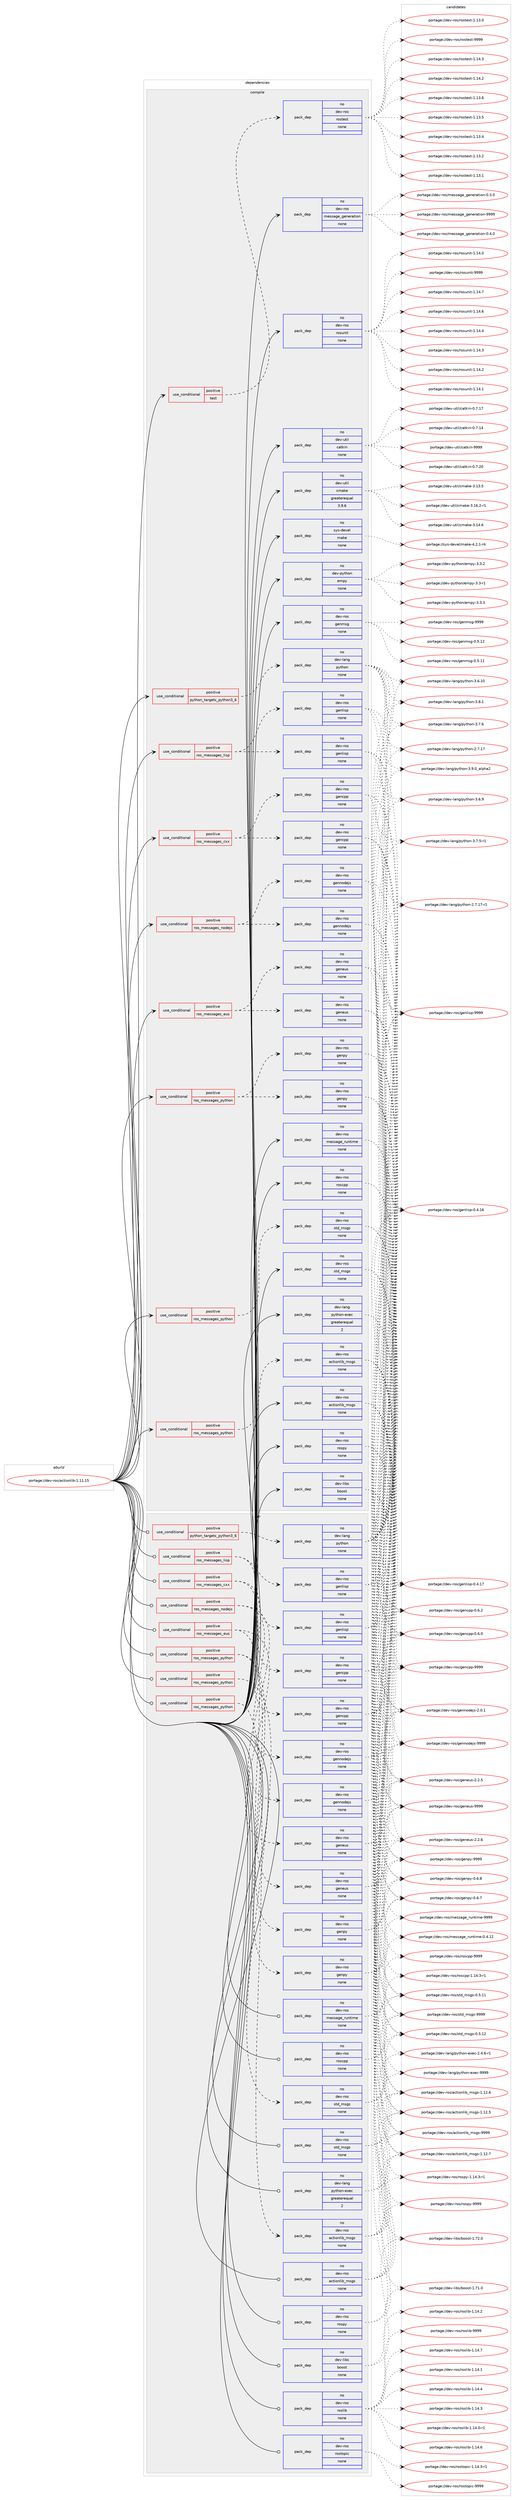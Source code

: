 digraph prolog {

# *************
# Graph options
# *************

newrank=true;
concentrate=true;
compound=true;
graph [rankdir=LR,fontname=Helvetica,fontsize=10,ranksep=1.5];#, ranksep=2.5, nodesep=0.2];
edge  [arrowhead=vee];
node  [fontname=Helvetica,fontsize=10];

# **********
# The ebuild
# **********

subgraph cluster_leftcol {
color=gray;
label=<<i>ebuild</i>>;
id [label="portage://dev-ros/actionlib-1.11.15", color=red, width=4, href="../dev-ros/actionlib-1.11.15.svg"];
}

# ****************
# The dependencies
# ****************

subgraph cluster_midcol {
color=gray;
label=<<i>dependencies</i>>;
subgraph cluster_compile {
fillcolor="#eeeeee";
style=filled;
label=<<i>compile</i>>;
subgraph cond102023 {
dependency411741 [label=<<TABLE BORDER="0" CELLBORDER="1" CELLSPACING="0" CELLPADDING="4"><TR><TD ROWSPAN="3" CELLPADDING="10">use_conditional</TD></TR><TR><TD>positive</TD></TR><TR><TD>python_targets_python3_6</TD></TR></TABLE>>, shape=none, color=red];
subgraph pack304843 {
dependency411742 [label=<<TABLE BORDER="0" CELLBORDER="1" CELLSPACING="0" CELLPADDING="4" WIDTH="220"><TR><TD ROWSPAN="6" CELLPADDING="30">pack_dep</TD></TR><TR><TD WIDTH="110">no</TD></TR><TR><TD>dev-lang</TD></TR><TR><TD>python</TD></TR><TR><TD>none</TD></TR><TR><TD></TD></TR></TABLE>>, shape=none, color=blue];
}
dependency411741:e -> dependency411742:w [weight=20,style="dashed",arrowhead="vee"];
}
id:e -> dependency411741:w [weight=20,style="solid",arrowhead="vee"];
subgraph cond102024 {
dependency411743 [label=<<TABLE BORDER="0" CELLBORDER="1" CELLSPACING="0" CELLPADDING="4"><TR><TD ROWSPAN="3" CELLPADDING="10">use_conditional</TD></TR><TR><TD>positive</TD></TR><TR><TD>ros_messages_cxx</TD></TR></TABLE>>, shape=none, color=red];
subgraph pack304844 {
dependency411744 [label=<<TABLE BORDER="0" CELLBORDER="1" CELLSPACING="0" CELLPADDING="4" WIDTH="220"><TR><TD ROWSPAN="6" CELLPADDING="30">pack_dep</TD></TR><TR><TD WIDTH="110">no</TD></TR><TR><TD>dev-ros</TD></TR><TR><TD>gencpp</TD></TR><TR><TD>none</TD></TR><TR><TD></TD></TR></TABLE>>, shape=none, color=blue];
}
dependency411743:e -> dependency411744:w [weight=20,style="dashed",arrowhead="vee"];
subgraph pack304845 {
dependency411745 [label=<<TABLE BORDER="0" CELLBORDER="1" CELLSPACING="0" CELLPADDING="4" WIDTH="220"><TR><TD ROWSPAN="6" CELLPADDING="30">pack_dep</TD></TR><TR><TD WIDTH="110">no</TD></TR><TR><TD>dev-ros</TD></TR><TR><TD>gencpp</TD></TR><TR><TD>none</TD></TR><TR><TD></TD></TR></TABLE>>, shape=none, color=blue];
}
dependency411743:e -> dependency411745:w [weight=20,style="dashed",arrowhead="vee"];
}
id:e -> dependency411743:w [weight=20,style="solid",arrowhead="vee"];
subgraph cond102025 {
dependency411746 [label=<<TABLE BORDER="0" CELLBORDER="1" CELLSPACING="0" CELLPADDING="4"><TR><TD ROWSPAN="3" CELLPADDING="10">use_conditional</TD></TR><TR><TD>positive</TD></TR><TR><TD>ros_messages_eus</TD></TR></TABLE>>, shape=none, color=red];
subgraph pack304846 {
dependency411747 [label=<<TABLE BORDER="0" CELLBORDER="1" CELLSPACING="0" CELLPADDING="4" WIDTH="220"><TR><TD ROWSPAN="6" CELLPADDING="30">pack_dep</TD></TR><TR><TD WIDTH="110">no</TD></TR><TR><TD>dev-ros</TD></TR><TR><TD>geneus</TD></TR><TR><TD>none</TD></TR><TR><TD></TD></TR></TABLE>>, shape=none, color=blue];
}
dependency411746:e -> dependency411747:w [weight=20,style="dashed",arrowhead="vee"];
subgraph pack304847 {
dependency411748 [label=<<TABLE BORDER="0" CELLBORDER="1" CELLSPACING="0" CELLPADDING="4" WIDTH="220"><TR><TD ROWSPAN="6" CELLPADDING="30">pack_dep</TD></TR><TR><TD WIDTH="110">no</TD></TR><TR><TD>dev-ros</TD></TR><TR><TD>geneus</TD></TR><TR><TD>none</TD></TR><TR><TD></TD></TR></TABLE>>, shape=none, color=blue];
}
dependency411746:e -> dependency411748:w [weight=20,style="dashed",arrowhead="vee"];
}
id:e -> dependency411746:w [weight=20,style="solid",arrowhead="vee"];
subgraph cond102026 {
dependency411749 [label=<<TABLE BORDER="0" CELLBORDER="1" CELLSPACING="0" CELLPADDING="4"><TR><TD ROWSPAN="3" CELLPADDING="10">use_conditional</TD></TR><TR><TD>positive</TD></TR><TR><TD>ros_messages_lisp</TD></TR></TABLE>>, shape=none, color=red];
subgraph pack304848 {
dependency411750 [label=<<TABLE BORDER="0" CELLBORDER="1" CELLSPACING="0" CELLPADDING="4" WIDTH="220"><TR><TD ROWSPAN="6" CELLPADDING="30">pack_dep</TD></TR><TR><TD WIDTH="110">no</TD></TR><TR><TD>dev-ros</TD></TR><TR><TD>genlisp</TD></TR><TR><TD>none</TD></TR><TR><TD></TD></TR></TABLE>>, shape=none, color=blue];
}
dependency411749:e -> dependency411750:w [weight=20,style="dashed",arrowhead="vee"];
subgraph pack304849 {
dependency411751 [label=<<TABLE BORDER="0" CELLBORDER="1" CELLSPACING="0" CELLPADDING="4" WIDTH="220"><TR><TD ROWSPAN="6" CELLPADDING="30">pack_dep</TD></TR><TR><TD WIDTH="110">no</TD></TR><TR><TD>dev-ros</TD></TR><TR><TD>genlisp</TD></TR><TR><TD>none</TD></TR><TR><TD></TD></TR></TABLE>>, shape=none, color=blue];
}
dependency411749:e -> dependency411751:w [weight=20,style="dashed",arrowhead="vee"];
}
id:e -> dependency411749:w [weight=20,style="solid",arrowhead="vee"];
subgraph cond102027 {
dependency411752 [label=<<TABLE BORDER="0" CELLBORDER="1" CELLSPACING="0" CELLPADDING="4"><TR><TD ROWSPAN="3" CELLPADDING="10">use_conditional</TD></TR><TR><TD>positive</TD></TR><TR><TD>ros_messages_nodejs</TD></TR></TABLE>>, shape=none, color=red];
subgraph pack304850 {
dependency411753 [label=<<TABLE BORDER="0" CELLBORDER="1" CELLSPACING="0" CELLPADDING="4" WIDTH="220"><TR><TD ROWSPAN="6" CELLPADDING="30">pack_dep</TD></TR><TR><TD WIDTH="110">no</TD></TR><TR><TD>dev-ros</TD></TR><TR><TD>gennodejs</TD></TR><TR><TD>none</TD></TR><TR><TD></TD></TR></TABLE>>, shape=none, color=blue];
}
dependency411752:e -> dependency411753:w [weight=20,style="dashed",arrowhead="vee"];
subgraph pack304851 {
dependency411754 [label=<<TABLE BORDER="0" CELLBORDER="1" CELLSPACING="0" CELLPADDING="4" WIDTH="220"><TR><TD ROWSPAN="6" CELLPADDING="30">pack_dep</TD></TR><TR><TD WIDTH="110">no</TD></TR><TR><TD>dev-ros</TD></TR><TR><TD>gennodejs</TD></TR><TR><TD>none</TD></TR><TR><TD></TD></TR></TABLE>>, shape=none, color=blue];
}
dependency411752:e -> dependency411754:w [weight=20,style="dashed",arrowhead="vee"];
}
id:e -> dependency411752:w [weight=20,style="solid",arrowhead="vee"];
subgraph cond102028 {
dependency411755 [label=<<TABLE BORDER="0" CELLBORDER="1" CELLSPACING="0" CELLPADDING="4"><TR><TD ROWSPAN="3" CELLPADDING="10">use_conditional</TD></TR><TR><TD>positive</TD></TR><TR><TD>ros_messages_python</TD></TR></TABLE>>, shape=none, color=red];
subgraph pack304852 {
dependency411756 [label=<<TABLE BORDER="0" CELLBORDER="1" CELLSPACING="0" CELLPADDING="4" WIDTH="220"><TR><TD ROWSPAN="6" CELLPADDING="30">pack_dep</TD></TR><TR><TD WIDTH="110">no</TD></TR><TR><TD>dev-ros</TD></TR><TR><TD>actionlib_msgs</TD></TR><TR><TD>none</TD></TR><TR><TD></TD></TR></TABLE>>, shape=none, color=blue];
}
dependency411755:e -> dependency411756:w [weight=20,style="dashed",arrowhead="vee"];
}
id:e -> dependency411755:w [weight=20,style="solid",arrowhead="vee"];
subgraph cond102029 {
dependency411757 [label=<<TABLE BORDER="0" CELLBORDER="1" CELLSPACING="0" CELLPADDING="4"><TR><TD ROWSPAN="3" CELLPADDING="10">use_conditional</TD></TR><TR><TD>positive</TD></TR><TR><TD>ros_messages_python</TD></TR></TABLE>>, shape=none, color=red];
subgraph pack304853 {
dependency411758 [label=<<TABLE BORDER="0" CELLBORDER="1" CELLSPACING="0" CELLPADDING="4" WIDTH="220"><TR><TD ROWSPAN="6" CELLPADDING="30">pack_dep</TD></TR><TR><TD WIDTH="110">no</TD></TR><TR><TD>dev-ros</TD></TR><TR><TD>genpy</TD></TR><TR><TD>none</TD></TR><TR><TD></TD></TR></TABLE>>, shape=none, color=blue];
}
dependency411757:e -> dependency411758:w [weight=20,style="dashed",arrowhead="vee"];
subgraph pack304854 {
dependency411759 [label=<<TABLE BORDER="0" CELLBORDER="1" CELLSPACING="0" CELLPADDING="4" WIDTH="220"><TR><TD ROWSPAN="6" CELLPADDING="30">pack_dep</TD></TR><TR><TD WIDTH="110">no</TD></TR><TR><TD>dev-ros</TD></TR><TR><TD>genpy</TD></TR><TR><TD>none</TD></TR><TR><TD></TD></TR></TABLE>>, shape=none, color=blue];
}
dependency411757:e -> dependency411759:w [weight=20,style="dashed",arrowhead="vee"];
}
id:e -> dependency411757:w [weight=20,style="solid",arrowhead="vee"];
subgraph cond102030 {
dependency411760 [label=<<TABLE BORDER="0" CELLBORDER="1" CELLSPACING="0" CELLPADDING="4"><TR><TD ROWSPAN="3" CELLPADDING="10">use_conditional</TD></TR><TR><TD>positive</TD></TR><TR><TD>ros_messages_python</TD></TR></TABLE>>, shape=none, color=red];
subgraph pack304855 {
dependency411761 [label=<<TABLE BORDER="0" CELLBORDER="1" CELLSPACING="0" CELLPADDING="4" WIDTH="220"><TR><TD ROWSPAN="6" CELLPADDING="30">pack_dep</TD></TR><TR><TD WIDTH="110">no</TD></TR><TR><TD>dev-ros</TD></TR><TR><TD>std_msgs</TD></TR><TR><TD>none</TD></TR><TR><TD></TD></TR></TABLE>>, shape=none, color=blue];
}
dependency411760:e -> dependency411761:w [weight=20,style="dashed",arrowhead="vee"];
}
id:e -> dependency411760:w [weight=20,style="solid",arrowhead="vee"];
subgraph cond102031 {
dependency411762 [label=<<TABLE BORDER="0" CELLBORDER="1" CELLSPACING="0" CELLPADDING="4"><TR><TD ROWSPAN="3" CELLPADDING="10">use_conditional</TD></TR><TR><TD>positive</TD></TR><TR><TD>test</TD></TR></TABLE>>, shape=none, color=red];
subgraph pack304856 {
dependency411763 [label=<<TABLE BORDER="0" CELLBORDER="1" CELLSPACING="0" CELLPADDING="4" WIDTH="220"><TR><TD ROWSPAN="6" CELLPADDING="30">pack_dep</TD></TR><TR><TD WIDTH="110">no</TD></TR><TR><TD>dev-ros</TD></TR><TR><TD>rostest</TD></TR><TR><TD>none</TD></TR><TR><TD></TD></TR></TABLE>>, shape=none, color=blue];
}
dependency411762:e -> dependency411763:w [weight=20,style="dashed",arrowhead="vee"];
}
id:e -> dependency411762:w [weight=20,style="solid",arrowhead="vee"];
subgraph pack304857 {
dependency411764 [label=<<TABLE BORDER="0" CELLBORDER="1" CELLSPACING="0" CELLPADDING="4" WIDTH="220"><TR><TD ROWSPAN="6" CELLPADDING="30">pack_dep</TD></TR><TR><TD WIDTH="110">no</TD></TR><TR><TD>dev-lang</TD></TR><TR><TD>python-exec</TD></TR><TR><TD>greaterequal</TD></TR><TR><TD>2</TD></TR></TABLE>>, shape=none, color=blue];
}
id:e -> dependency411764:w [weight=20,style="solid",arrowhead="vee"];
subgraph pack304858 {
dependency411765 [label=<<TABLE BORDER="0" CELLBORDER="1" CELLSPACING="0" CELLPADDING="4" WIDTH="220"><TR><TD ROWSPAN="6" CELLPADDING="30">pack_dep</TD></TR><TR><TD WIDTH="110">no</TD></TR><TR><TD>dev-libs</TD></TR><TR><TD>boost</TD></TR><TR><TD>none</TD></TR><TR><TD></TD></TR></TABLE>>, shape=none, color=blue];
}
id:e -> dependency411765:w [weight=20,style="solid",arrowhead="vee"];
subgraph pack304859 {
dependency411766 [label=<<TABLE BORDER="0" CELLBORDER="1" CELLSPACING="0" CELLPADDING="4" WIDTH="220"><TR><TD ROWSPAN="6" CELLPADDING="30">pack_dep</TD></TR><TR><TD WIDTH="110">no</TD></TR><TR><TD>dev-python</TD></TR><TR><TD>empy</TD></TR><TR><TD>none</TD></TR><TR><TD></TD></TR></TABLE>>, shape=none, color=blue];
}
id:e -> dependency411766:w [weight=20,style="solid",arrowhead="vee"];
subgraph pack304860 {
dependency411767 [label=<<TABLE BORDER="0" CELLBORDER="1" CELLSPACING="0" CELLPADDING="4" WIDTH="220"><TR><TD ROWSPAN="6" CELLPADDING="30">pack_dep</TD></TR><TR><TD WIDTH="110">no</TD></TR><TR><TD>dev-ros</TD></TR><TR><TD>actionlib_msgs</TD></TR><TR><TD>none</TD></TR><TR><TD></TD></TR></TABLE>>, shape=none, color=blue];
}
id:e -> dependency411767:w [weight=20,style="solid",arrowhead="vee"];
subgraph pack304861 {
dependency411768 [label=<<TABLE BORDER="0" CELLBORDER="1" CELLSPACING="0" CELLPADDING="4" WIDTH="220"><TR><TD ROWSPAN="6" CELLPADDING="30">pack_dep</TD></TR><TR><TD WIDTH="110">no</TD></TR><TR><TD>dev-ros</TD></TR><TR><TD>genmsg</TD></TR><TR><TD>none</TD></TR><TR><TD></TD></TR></TABLE>>, shape=none, color=blue];
}
id:e -> dependency411768:w [weight=20,style="solid",arrowhead="vee"];
subgraph pack304862 {
dependency411769 [label=<<TABLE BORDER="0" CELLBORDER="1" CELLSPACING="0" CELLPADDING="4" WIDTH="220"><TR><TD ROWSPAN="6" CELLPADDING="30">pack_dep</TD></TR><TR><TD WIDTH="110">no</TD></TR><TR><TD>dev-ros</TD></TR><TR><TD>message_generation</TD></TR><TR><TD>none</TD></TR><TR><TD></TD></TR></TABLE>>, shape=none, color=blue];
}
id:e -> dependency411769:w [weight=20,style="solid",arrowhead="vee"];
subgraph pack304863 {
dependency411770 [label=<<TABLE BORDER="0" CELLBORDER="1" CELLSPACING="0" CELLPADDING="4" WIDTH="220"><TR><TD ROWSPAN="6" CELLPADDING="30">pack_dep</TD></TR><TR><TD WIDTH="110">no</TD></TR><TR><TD>dev-ros</TD></TR><TR><TD>message_runtime</TD></TR><TR><TD>none</TD></TR><TR><TD></TD></TR></TABLE>>, shape=none, color=blue];
}
id:e -> dependency411770:w [weight=20,style="solid",arrowhead="vee"];
subgraph pack304864 {
dependency411771 [label=<<TABLE BORDER="0" CELLBORDER="1" CELLSPACING="0" CELLPADDING="4" WIDTH="220"><TR><TD ROWSPAN="6" CELLPADDING="30">pack_dep</TD></TR><TR><TD WIDTH="110">no</TD></TR><TR><TD>dev-ros</TD></TR><TR><TD>roscpp</TD></TR><TR><TD>none</TD></TR><TR><TD></TD></TR></TABLE>>, shape=none, color=blue];
}
id:e -> dependency411771:w [weight=20,style="solid",arrowhead="vee"];
subgraph pack304865 {
dependency411772 [label=<<TABLE BORDER="0" CELLBORDER="1" CELLSPACING="0" CELLPADDING="4" WIDTH="220"><TR><TD ROWSPAN="6" CELLPADDING="30">pack_dep</TD></TR><TR><TD WIDTH="110">no</TD></TR><TR><TD>dev-ros</TD></TR><TR><TD>rospy</TD></TR><TR><TD>none</TD></TR><TR><TD></TD></TR></TABLE>>, shape=none, color=blue];
}
id:e -> dependency411772:w [weight=20,style="solid",arrowhead="vee"];
subgraph pack304866 {
dependency411773 [label=<<TABLE BORDER="0" CELLBORDER="1" CELLSPACING="0" CELLPADDING="4" WIDTH="220"><TR><TD ROWSPAN="6" CELLPADDING="30">pack_dep</TD></TR><TR><TD WIDTH="110">no</TD></TR><TR><TD>dev-ros</TD></TR><TR><TD>rosunit</TD></TR><TR><TD>none</TD></TR><TR><TD></TD></TR></TABLE>>, shape=none, color=blue];
}
id:e -> dependency411773:w [weight=20,style="solid",arrowhead="vee"];
subgraph pack304867 {
dependency411774 [label=<<TABLE BORDER="0" CELLBORDER="1" CELLSPACING="0" CELLPADDING="4" WIDTH="220"><TR><TD ROWSPAN="6" CELLPADDING="30">pack_dep</TD></TR><TR><TD WIDTH="110">no</TD></TR><TR><TD>dev-ros</TD></TR><TR><TD>std_msgs</TD></TR><TR><TD>none</TD></TR><TR><TD></TD></TR></TABLE>>, shape=none, color=blue];
}
id:e -> dependency411774:w [weight=20,style="solid",arrowhead="vee"];
subgraph pack304868 {
dependency411775 [label=<<TABLE BORDER="0" CELLBORDER="1" CELLSPACING="0" CELLPADDING="4" WIDTH="220"><TR><TD ROWSPAN="6" CELLPADDING="30">pack_dep</TD></TR><TR><TD WIDTH="110">no</TD></TR><TR><TD>dev-util</TD></TR><TR><TD>catkin</TD></TR><TR><TD>none</TD></TR><TR><TD></TD></TR></TABLE>>, shape=none, color=blue];
}
id:e -> dependency411775:w [weight=20,style="solid",arrowhead="vee"];
subgraph pack304869 {
dependency411776 [label=<<TABLE BORDER="0" CELLBORDER="1" CELLSPACING="0" CELLPADDING="4" WIDTH="220"><TR><TD ROWSPAN="6" CELLPADDING="30">pack_dep</TD></TR><TR><TD WIDTH="110">no</TD></TR><TR><TD>dev-util</TD></TR><TR><TD>cmake</TD></TR><TR><TD>greaterequal</TD></TR><TR><TD>3.9.6</TD></TR></TABLE>>, shape=none, color=blue];
}
id:e -> dependency411776:w [weight=20,style="solid",arrowhead="vee"];
subgraph pack304870 {
dependency411777 [label=<<TABLE BORDER="0" CELLBORDER="1" CELLSPACING="0" CELLPADDING="4" WIDTH="220"><TR><TD ROWSPAN="6" CELLPADDING="30">pack_dep</TD></TR><TR><TD WIDTH="110">no</TD></TR><TR><TD>sys-devel</TD></TR><TR><TD>make</TD></TR><TR><TD>none</TD></TR><TR><TD></TD></TR></TABLE>>, shape=none, color=blue];
}
id:e -> dependency411777:w [weight=20,style="solid",arrowhead="vee"];
}
subgraph cluster_compileandrun {
fillcolor="#eeeeee";
style=filled;
label=<<i>compile and run</i>>;
}
subgraph cluster_run {
fillcolor="#eeeeee";
style=filled;
label=<<i>run</i>>;
subgraph cond102032 {
dependency411778 [label=<<TABLE BORDER="0" CELLBORDER="1" CELLSPACING="0" CELLPADDING="4"><TR><TD ROWSPAN="3" CELLPADDING="10">use_conditional</TD></TR><TR><TD>positive</TD></TR><TR><TD>python_targets_python3_6</TD></TR></TABLE>>, shape=none, color=red];
subgraph pack304871 {
dependency411779 [label=<<TABLE BORDER="0" CELLBORDER="1" CELLSPACING="0" CELLPADDING="4" WIDTH="220"><TR><TD ROWSPAN="6" CELLPADDING="30">pack_dep</TD></TR><TR><TD WIDTH="110">no</TD></TR><TR><TD>dev-lang</TD></TR><TR><TD>python</TD></TR><TR><TD>none</TD></TR><TR><TD></TD></TR></TABLE>>, shape=none, color=blue];
}
dependency411778:e -> dependency411779:w [weight=20,style="dashed",arrowhead="vee"];
}
id:e -> dependency411778:w [weight=20,style="solid",arrowhead="odot"];
subgraph cond102033 {
dependency411780 [label=<<TABLE BORDER="0" CELLBORDER="1" CELLSPACING="0" CELLPADDING="4"><TR><TD ROWSPAN="3" CELLPADDING="10">use_conditional</TD></TR><TR><TD>positive</TD></TR><TR><TD>ros_messages_cxx</TD></TR></TABLE>>, shape=none, color=red];
subgraph pack304872 {
dependency411781 [label=<<TABLE BORDER="0" CELLBORDER="1" CELLSPACING="0" CELLPADDING="4" WIDTH="220"><TR><TD ROWSPAN="6" CELLPADDING="30">pack_dep</TD></TR><TR><TD WIDTH="110">no</TD></TR><TR><TD>dev-ros</TD></TR><TR><TD>gencpp</TD></TR><TR><TD>none</TD></TR><TR><TD></TD></TR></TABLE>>, shape=none, color=blue];
}
dependency411780:e -> dependency411781:w [weight=20,style="dashed",arrowhead="vee"];
subgraph pack304873 {
dependency411782 [label=<<TABLE BORDER="0" CELLBORDER="1" CELLSPACING="0" CELLPADDING="4" WIDTH="220"><TR><TD ROWSPAN="6" CELLPADDING="30">pack_dep</TD></TR><TR><TD WIDTH="110">no</TD></TR><TR><TD>dev-ros</TD></TR><TR><TD>gencpp</TD></TR><TR><TD>none</TD></TR><TR><TD></TD></TR></TABLE>>, shape=none, color=blue];
}
dependency411780:e -> dependency411782:w [weight=20,style="dashed",arrowhead="vee"];
}
id:e -> dependency411780:w [weight=20,style="solid",arrowhead="odot"];
subgraph cond102034 {
dependency411783 [label=<<TABLE BORDER="0" CELLBORDER="1" CELLSPACING="0" CELLPADDING="4"><TR><TD ROWSPAN="3" CELLPADDING="10">use_conditional</TD></TR><TR><TD>positive</TD></TR><TR><TD>ros_messages_eus</TD></TR></TABLE>>, shape=none, color=red];
subgraph pack304874 {
dependency411784 [label=<<TABLE BORDER="0" CELLBORDER="1" CELLSPACING="0" CELLPADDING="4" WIDTH="220"><TR><TD ROWSPAN="6" CELLPADDING="30">pack_dep</TD></TR><TR><TD WIDTH="110">no</TD></TR><TR><TD>dev-ros</TD></TR><TR><TD>geneus</TD></TR><TR><TD>none</TD></TR><TR><TD></TD></TR></TABLE>>, shape=none, color=blue];
}
dependency411783:e -> dependency411784:w [weight=20,style="dashed",arrowhead="vee"];
subgraph pack304875 {
dependency411785 [label=<<TABLE BORDER="0" CELLBORDER="1" CELLSPACING="0" CELLPADDING="4" WIDTH="220"><TR><TD ROWSPAN="6" CELLPADDING="30">pack_dep</TD></TR><TR><TD WIDTH="110">no</TD></TR><TR><TD>dev-ros</TD></TR><TR><TD>geneus</TD></TR><TR><TD>none</TD></TR><TR><TD></TD></TR></TABLE>>, shape=none, color=blue];
}
dependency411783:e -> dependency411785:w [weight=20,style="dashed",arrowhead="vee"];
}
id:e -> dependency411783:w [weight=20,style="solid",arrowhead="odot"];
subgraph cond102035 {
dependency411786 [label=<<TABLE BORDER="0" CELLBORDER="1" CELLSPACING="0" CELLPADDING="4"><TR><TD ROWSPAN="3" CELLPADDING="10">use_conditional</TD></TR><TR><TD>positive</TD></TR><TR><TD>ros_messages_lisp</TD></TR></TABLE>>, shape=none, color=red];
subgraph pack304876 {
dependency411787 [label=<<TABLE BORDER="0" CELLBORDER="1" CELLSPACING="0" CELLPADDING="4" WIDTH="220"><TR><TD ROWSPAN="6" CELLPADDING="30">pack_dep</TD></TR><TR><TD WIDTH="110">no</TD></TR><TR><TD>dev-ros</TD></TR><TR><TD>genlisp</TD></TR><TR><TD>none</TD></TR><TR><TD></TD></TR></TABLE>>, shape=none, color=blue];
}
dependency411786:e -> dependency411787:w [weight=20,style="dashed",arrowhead="vee"];
subgraph pack304877 {
dependency411788 [label=<<TABLE BORDER="0" CELLBORDER="1" CELLSPACING="0" CELLPADDING="4" WIDTH="220"><TR><TD ROWSPAN="6" CELLPADDING="30">pack_dep</TD></TR><TR><TD WIDTH="110">no</TD></TR><TR><TD>dev-ros</TD></TR><TR><TD>genlisp</TD></TR><TR><TD>none</TD></TR><TR><TD></TD></TR></TABLE>>, shape=none, color=blue];
}
dependency411786:e -> dependency411788:w [weight=20,style="dashed",arrowhead="vee"];
}
id:e -> dependency411786:w [weight=20,style="solid",arrowhead="odot"];
subgraph cond102036 {
dependency411789 [label=<<TABLE BORDER="0" CELLBORDER="1" CELLSPACING="0" CELLPADDING="4"><TR><TD ROWSPAN="3" CELLPADDING="10">use_conditional</TD></TR><TR><TD>positive</TD></TR><TR><TD>ros_messages_nodejs</TD></TR></TABLE>>, shape=none, color=red];
subgraph pack304878 {
dependency411790 [label=<<TABLE BORDER="0" CELLBORDER="1" CELLSPACING="0" CELLPADDING="4" WIDTH="220"><TR><TD ROWSPAN="6" CELLPADDING="30">pack_dep</TD></TR><TR><TD WIDTH="110">no</TD></TR><TR><TD>dev-ros</TD></TR><TR><TD>gennodejs</TD></TR><TR><TD>none</TD></TR><TR><TD></TD></TR></TABLE>>, shape=none, color=blue];
}
dependency411789:e -> dependency411790:w [weight=20,style="dashed",arrowhead="vee"];
subgraph pack304879 {
dependency411791 [label=<<TABLE BORDER="0" CELLBORDER="1" CELLSPACING="0" CELLPADDING="4" WIDTH="220"><TR><TD ROWSPAN="6" CELLPADDING="30">pack_dep</TD></TR><TR><TD WIDTH="110">no</TD></TR><TR><TD>dev-ros</TD></TR><TR><TD>gennodejs</TD></TR><TR><TD>none</TD></TR><TR><TD></TD></TR></TABLE>>, shape=none, color=blue];
}
dependency411789:e -> dependency411791:w [weight=20,style="dashed",arrowhead="vee"];
}
id:e -> dependency411789:w [weight=20,style="solid",arrowhead="odot"];
subgraph cond102037 {
dependency411792 [label=<<TABLE BORDER="0" CELLBORDER="1" CELLSPACING="0" CELLPADDING="4"><TR><TD ROWSPAN="3" CELLPADDING="10">use_conditional</TD></TR><TR><TD>positive</TD></TR><TR><TD>ros_messages_python</TD></TR></TABLE>>, shape=none, color=red];
subgraph pack304880 {
dependency411793 [label=<<TABLE BORDER="0" CELLBORDER="1" CELLSPACING="0" CELLPADDING="4" WIDTH="220"><TR><TD ROWSPAN="6" CELLPADDING="30">pack_dep</TD></TR><TR><TD WIDTH="110">no</TD></TR><TR><TD>dev-ros</TD></TR><TR><TD>actionlib_msgs</TD></TR><TR><TD>none</TD></TR><TR><TD></TD></TR></TABLE>>, shape=none, color=blue];
}
dependency411792:e -> dependency411793:w [weight=20,style="dashed",arrowhead="vee"];
}
id:e -> dependency411792:w [weight=20,style="solid",arrowhead="odot"];
subgraph cond102038 {
dependency411794 [label=<<TABLE BORDER="0" CELLBORDER="1" CELLSPACING="0" CELLPADDING="4"><TR><TD ROWSPAN="3" CELLPADDING="10">use_conditional</TD></TR><TR><TD>positive</TD></TR><TR><TD>ros_messages_python</TD></TR></TABLE>>, shape=none, color=red];
subgraph pack304881 {
dependency411795 [label=<<TABLE BORDER="0" CELLBORDER="1" CELLSPACING="0" CELLPADDING="4" WIDTH="220"><TR><TD ROWSPAN="6" CELLPADDING="30">pack_dep</TD></TR><TR><TD WIDTH="110">no</TD></TR><TR><TD>dev-ros</TD></TR><TR><TD>genpy</TD></TR><TR><TD>none</TD></TR><TR><TD></TD></TR></TABLE>>, shape=none, color=blue];
}
dependency411794:e -> dependency411795:w [weight=20,style="dashed",arrowhead="vee"];
subgraph pack304882 {
dependency411796 [label=<<TABLE BORDER="0" CELLBORDER="1" CELLSPACING="0" CELLPADDING="4" WIDTH="220"><TR><TD ROWSPAN="6" CELLPADDING="30">pack_dep</TD></TR><TR><TD WIDTH="110">no</TD></TR><TR><TD>dev-ros</TD></TR><TR><TD>genpy</TD></TR><TR><TD>none</TD></TR><TR><TD></TD></TR></TABLE>>, shape=none, color=blue];
}
dependency411794:e -> dependency411796:w [weight=20,style="dashed",arrowhead="vee"];
}
id:e -> dependency411794:w [weight=20,style="solid",arrowhead="odot"];
subgraph cond102039 {
dependency411797 [label=<<TABLE BORDER="0" CELLBORDER="1" CELLSPACING="0" CELLPADDING="4"><TR><TD ROWSPAN="3" CELLPADDING="10">use_conditional</TD></TR><TR><TD>positive</TD></TR><TR><TD>ros_messages_python</TD></TR></TABLE>>, shape=none, color=red];
subgraph pack304883 {
dependency411798 [label=<<TABLE BORDER="0" CELLBORDER="1" CELLSPACING="0" CELLPADDING="4" WIDTH="220"><TR><TD ROWSPAN="6" CELLPADDING="30">pack_dep</TD></TR><TR><TD WIDTH="110">no</TD></TR><TR><TD>dev-ros</TD></TR><TR><TD>std_msgs</TD></TR><TR><TD>none</TD></TR><TR><TD></TD></TR></TABLE>>, shape=none, color=blue];
}
dependency411797:e -> dependency411798:w [weight=20,style="dashed",arrowhead="vee"];
}
id:e -> dependency411797:w [weight=20,style="solid",arrowhead="odot"];
subgraph pack304884 {
dependency411799 [label=<<TABLE BORDER="0" CELLBORDER="1" CELLSPACING="0" CELLPADDING="4" WIDTH="220"><TR><TD ROWSPAN="6" CELLPADDING="30">pack_dep</TD></TR><TR><TD WIDTH="110">no</TD></TR><TR><TD>dev-lang</TD></TR><TR><TD>python-exec</TD></TR><TR><TD>greaterequal</TD></TR><TR><TD>2</TD></TR></TABLE>>, shape=none, color=blue];
}
id:e -> dependency411799:w [weight=20,style="solid",arrowhead="odot"];
subgraph pack304885 {
dependency411800 [label=<<TABLE BORDER="0" CELLBORDER="1" CELLSPACING="0" CELLPADDING="4" WIDTH="220"><TR><TD ROWSPAN="6" CELLPADDING="30">pack_dep</TD></TR><TR><TD WIDTH="110">no</TD></TR><TR><TD>dev-libs</TD></TR><TR><TD>boost</TD></TR><TR><TD>none</TD></TR><TR><TD></TD></TR></TABLE>>, shape=none, color=blue];
}
id:e -> dependency411800:w [weight=20,style="solid",arrowhead="odot"];
subgraph pack304886 {
dependency411801 [label=<<TABLE BORDER="0" CELLBORDER="1" CELLSPACING="0" CELLPADDING="4" WIDTH="220"><TR><TD ROWSPAN="6" CELLPADDING="30">pack_dep</TD></TR><TR><TD WIDTH="110">no</TD></TR><TR><TD>dev-ros</TD></TR><TR><TD>actionlib_msgs</TD></TR><TR><TD>none</TD></TR><TR><TD></TD></TR></TABLE>>, shape=none, color=blue];
}
id:e -> dependency411801:w [weight=20,style="solid",arrowhead="odot"];
subgraph pack304887 {
dependency411802 [label=<<TABLE BORDER="0" CELLBORDER="1" CELLSPACING="0" CELLPADDING="4" WIDTH="220"><TR><TD ROWSPAN="6" CELLPADDING="30">pack_dep</TD></TR><TR><TD WIDTH="110">no</TD></TR><TR><TD>dev-ros</TD></TR><TR><TD>message_runtime</TD></TR><TR><TD>none</TD></TR><TR><TD></TD></TR></TABLE>>, shape=none, color=blue];
}
id:e -> dependency411802:w [weight=20,style="solid",arrowhead="odot"];
subgraph pack304888 {
dependency411803 [label=<<TABLE BORDER="0" CELLBORDER="1" CELLSPACING="0" CELLPADDING="4" WIDTH="220"><TR><TD ROWSPAN="6" CELLPADDING="30">pack_dep</TD></TR><TR><TD WIDTH="110">no</TD></TR><TR><TD>dev-ros</TD></TR><TR><TD>roscpp</TD></TR><TR><TD>none</TD></TR><TR><TD></TD></TR></TABLE>>, shape=none, color=blue];
}
id:e -> dependency411803:w [weight=20,style="solid",arrowhead="odot"];
subgraph pack304889 {
dependency411804 [label=<<TABLE BORDER="0" CELLBORDER="1" CELLSPACING="0" CELLPADDING="4" WIDTH="220"><TR><TD ROWSPAN="6" CELLPADDING="30">pack_dep</TD></TR><TR><TD WIDTH="110">no</TD></TR><TR><TD>dev-ros</TD></TR><TR><TD>roslib</TD></TR><TR><TD>none</TD></TR><TR><TD></TD></TR></TABLE>>, shape=none, color=blue];
}
id:e -> dependency411804:w [weight=20,style="solid",arrowhead="odot"];
subgraph pack304890 {
dependency411805 [label=<<TABLE BORDER="0" CELLBORDER="1" CELLSPACING="0" CELLPADDING="4" WIDTH="220"><TR><TD ROWSPAN="6" CELLPADDING="30">pack_dep</TD></TR><TR><TD WIDTH="110">no</TD></TR><TR><TD>dev-ros</TD></TR><TR><TD>rospy</TD></TR><TR><TD>none</TD></TR><TR><TD></TD></TR></TABLE>>, shape=none, color=blue];
}
id:e -> dependency411805:w [weight=20,style="solid",arrowhead="odot"];
subgraph pack304891 {
dependency411806 [label=<<TABLE BORDER="0" CELLBORDER="1" CELLSPACING="0" CELLPADDING="4" WIDTH="220"><TR><TD ROWSPAN="6" CELLPADDING="30">pack_dep</TD></TR><TR><TD WIDTH="110">no</TD></TR><TR><TD>dev-ros</TD></TR><TR><TD>rostopic</TD></TR><TR><TD>none</TD></TR><TR><TD></TD></TR></TABLE>>, shape=none, color=blue];
}
id:e -> dependency411806:w [weight=20,style="solid",arrowhead="odot"];
subgraph pack304892 {
dependency411807 [label=<<TABLE BORDER="0" CELLBORDER="1" CELLSPACING="0" CELLPADDING="4" WIDTH="220"><TR><TD ROWSPAN="6" CELLPADDING="30">pack_dep</TD></TR><TR><TD WIDTH="110">no</TD></TR><TR><TD>dev-ros</TD></TR><TR><TD>std_msgs</TD></TR><TR><TD>none</TD></TR><TR><TD></TD></TR></TABLE>>, shape=none, color=blue];
}
id:e -> dependency411807:w [weight=20,style="solid",arrowhead="odot"];
}
}

# **************
# The candidates
# **************

subgraph cluster_choices {
rank=same;
color=gray;
label=<<i>candidates</i>>;

subgraph choice304843 {
color=black;
nodesep=1;
choice10010111845108971101034711212111610411111045514657464895971081121049750 [label="portage://dev-lang/python-3.9.0_alpha2", color=red, width=4,href="../dev-lang/python-3.9.0_alpha2.svg"];
choice100101118451089711010347112121116104111110455146564649 [label="portage://dev-lang/python-3.8.1", color=red, width=4,href="../dev-lang/python-3.8.1.svg"];
choice100101118451089711010347112121116104111110455146554654 [label="portage://dev-lang/python-3.7.6", color=red, width=4,href="../dev-lang/python-3.7.6.svg"];
choice1001011184510897110103471121211161041111104551465546534511449 [label="portage://dev-lang/python-3.7.5-r1", color=red, width=4,href="../dev-lang/python-3.7.5-r1.svg"];
choice100101118451089711010347112121116104111110455146544657 [label="portage://dev-lang/python-3.6.9", color=red, width=4,href="../dev-lang/python-3.6.9.svg"];
choice10010111845108971101034711212111610411111045514654464948 [label="portage://dev-lang/python-3.6.10", color=red, width=4,href="../dev-lang/python-3.6.10.svg"];
choice100101118451089711010347112121116104111110455046554649554511449 [label="portage://dev-lang/python-2.7.17-r1", color=red, width=4,href="../dev-lang/python-2.7.17-r1.svg"];
choice10010111845108971101034711212111610411111045504655464955 [label="portage://dev-lang/python-2.7.17", color=red, width=4,href="../dev-lang/python-2.7.17.svg"];
dependency411742:e -> choice10010111845108971101034711212111610411111045514657464895971081121049750:w [style=dotted,weight="100"];
dependency411742:e -> choice100101118451089711010347112121116104111110455146564649:w [style=dotted,weight="100"];
dependency411742:e -> choice100101118451089711010347112121116104111110455146554654:w [style=dotted,weight="100"];
dependency411742:e -> choice1001011184510897110103471121211161041111104551465546534511449:w [style=dotted,weight="100"];
dependency411742:e -> choice100101118451089711010347112121116104111110455146544657:w [style=dotted,weight="100"];
dependency411742:e -> choice10010111845108971101034711212111610411111045514654464948:w [style=dotted,weight="100"];
dependency411742:e -> choice100101118451089711010347112121116104111110455046554649554511449:w [style=dotted,weight="100"];
dependency411742:e -> choice10010111845108971101034711212111610411111045504655464955:w [style=dotted,weight="100"];
}
subgraph choice304844 {
color=black;
nodesep=1;
choice1001011184511411111547103101110991121124557575757 [label="portage://dev-ros/gencpp-9999", color=red, width=4,href="../dev-ros/gencpp-9999.svg"];
choice100101118451141111154710310111099112112454846544650 [label="portage://dev-ros/gencpp-0.6.2", color=red, width=4,href="../dev-ros/gencpp-0.6.2.svg"];
choice100101118451141111154710310111099112112454846544648 [label="portage://dev-ros/gencpp-0.6.0", color=red, width=4,href="../dev-ros/gencpp-0.6.0.svg"];
dependency411744:e -> choice1001011184511411111547103101110991121124557575757:w [style=dotted,weight="100"];
dependency411744:e -> choice100101118451141111154710310111099112112454846544650:w [style=dotted,weight="100"];
dependency411744:e -> choice100101118451141111154710310111099112112454846544648:w [style=dotted,weight="100"];
}
subgraph choice304845 {
color=black;
nodesep=1;
choice1001011184511411111547103101110991121124557575757 [label="portage://dev-ros/gencpp-9999", color=red, width=4,href="../dev-ros/gencpp-9999.svg"];
choice100101118451141111154710310111099112112454846544650 [label="portage://dev-ros/gencpp-0.6.2", color=red, width=4,href="../dev-ros/gencpp-0.6.2.svg"];
choice100101118451141111154710310111099112112454846544648 [label="portage://dev-ros/gencpp-0.6.0", color=red, width=4,href="../dev-ros/gencpp-0.6.0.svg"];
dependency411745:e -> choice1001011184511411111547103101110991121124557575757:w [style=dotted,weight="100"];
dependency411745:e -> choice100101118451141111154710310111099112112454846544650:w [style=dotted,weight="100"];
dependency411745:e -> choice100101118451141111154710310111099112112454846544648:w [style=dotted,weight="100"];
}
subgraph choice304846 {
color=black;
nodesep=1;
choice10010111845114111115471031011101011171154557575757 [label="portage://dev-ros/geneus-9999", color=red, width=4,href="../dev-ros/geneus-9999.svg"];
choice1001011184511411111547103101110101117115455046504654 [label="portage://dev-ros/geneus-2.2.6", color=red, width=4,href="../dev-ros/geneus-2.2.6.svg"];
choice1001011184511411111547103101110101117115455046504653 [label="portage://dev-ros/geneus-2.2.5", color=red, width=4,href="../dev-ros/geneus-2.2.5.svg"];
dependency411747:e -> choice10010111845114111115471031011101011171154557575757:w [style=dotted,weight="100"];
dependency411747:e -> choice1001011184511411111547103101110101117115455046504654:w [style=dotted,weight="100"];
dependency411747:e -> choice1001011184511411111547103101110101117115455046504653:w [style=dotted,weight="100"];
}
subgraph choice304847 {
color=black;
nodesep=1;
choice10010111845114111115471031011101011171154557575757 [label="portage://dev-ros/geneus-9999", color=red, width=4,href="../dev-ros/geneus-9999.svg"];
choice1001011184511411111547103101110101117115455046504654 [label="portage://dev-ros/geneus-2.2.6", color=red, width=4,href="../dev-ros/geneus-2.2.6.svg"];
choice1001011184511411111547103101110101117115455046504653 [label="portage://dev-ros/geneus-2.2.5", color=red, width=4,href="../dev-ros/geneus-2.2.5.svg"];
dependency411748:e -> choice10010111845114111115471031011101011171154557575757:w [style=dotted,weight="100"];
dependency411748:e -> choice1001011184511411111547103101110101117115455046504654:w [style=dotted,weight="100"];
dependency411748:e -> choice1001011184511411111547103101110101117115455046504653:w [style=dotted,weight="100"];
}
subgraph choice304848 {
color=black;
nodesep=1;
choice10010111845114111115471031011101081051151124557575757 [label="portage://dev-ros/genlisp-9999", color=red, width=4,href="../dev-ros/genlisp-9999.svg"];
choice100101118451141111154710310111010810511511245484652464955 [label="portage://dev-ros/genlisp-0.4.17", color=red, width=4,href="../dev-ros/genlisp-0.4.17.svg"];
choice100101118451141111154710310111010810511511245484652464954 [label="portage://dev-ros/genlisp-0.4.16", color=red, width=4,href="../dev-ros/genlisp-0.4.16.svg"];
dependency411750:e -> choice10010111845114111115471031011101081051151124557575757:w [style=dotted,weight="100"];
dependency411750:e -> choice100101118451141111154710310111010810511511245484652464955:w [style=dotted,weight="100"];
dependency411750:e -> choice100101118451141111154710310111010810511511245484652464954:w [style=dotted,weight="100"];
}
subgraph choice304849 {
color=black;
nodesep=1;
choice10010111845114111115471031011101081051151124557575757 [label="portage://dev-ros/genlisp-9999", color=red, width=4,href="../dev-ros/genlisp-9999.svg"];
choice100101118451141111154710310111010810511511245484652464955 [label="portage://dev-ros/genlisp-0.4.17", color=red, width=4,href="../dev-ros/genlisp-0.4.17.svg"];
choice100101118451141111154710310111010810511511245484652464954 [label="portage://dev-ros/genlisp-0.4.16", color=red, width=4,href="../dev-ros/genlisp-0.4.16.svg"];
dependency411751:e -> choice10010111845114111115471031011101081051151124557575757:w [style=dotted,weight="100"];
dependency411751:e -> choice100101118451141111154710310111010810511511245484652464955:w [style=dotted,weight="100"];
dependency411751:e -> choice100101118451141111154710310111010810511511245484652464954:w [style=dotted,weight="100"];
}
subgraph choice304850 {
color=black;
nodesep=1;
choice10010111845114111115471031011101101111001011061154557575757 [label="portage://dev-ros/gennodejs-9999", color=red, width=4,href="../dev-ros/gennodejs-9999.svg"];
choice1001011184511411111547103101110110111100101106115455046484649 [label="portage://dev-ros/gennodejs-2.0.1", color=red, width=4,href="../dev-ros/gennodejs-2.0.1.svg"];
dependency411753:e -> choice10010111845114111115471031011101101111001011061154557575757:w [style=dotted,weight="100"];
dependency411753:e -> choice1001011184511411111547103101110110111100101106115455046484649:w [style=dotted,weight="100"];
}
subgraph choice304851 {
color=black;
nodesep=1;
choice10010111845114111115471031011101101111001011061154557575757 [label="portage://dev-ros/gennodejs-9999", color=red, width=4,href="../dev-ros/gennodejs-9999.svg"];
choice1001011184511411111547103101110110111100101106115455046484649 [label="portage://dev-ros/gennodejs-2.0.1", color=red, width=4,href="../dev-ros/gennodejs-2.0.1.svg"];
dependency411754:e -> choice10010111845114111115471031011101101111001011061154557575757:w [style=dotted,weight="100"];
dependency411754:e -> choice1001011184511411111547103101110110111100101106115455046484649:w [style=dotted,weight="100"];
}
subgraph choice304852 {
color=black;
nodesep=1;
choice1001011184511411111547979911610511111010810598951091151031154557575757 [label="portage://dev-ros/actionlib_msgs-9999", color=red, width=4,href="../dev-ros/actionlib_msgs-9999.svg"];
choice10010111845114111115479799116105111110108105989510911510311545494649504655 [label="portage://dev-ros/actionlib_msgs-1.12.7", color=red, width=4,href="../dev-ros/actionlib_msgs-1.12.7.svg"];
choice10010111845114111115479799116105111110108105989510911510311545494649504654 [label="portage://dev-ros/actionlib_msgs-1.12.6", color=red, width=4,href="../dev-ros/actionlib_msgs-1.12.6.svg"];
choice10010111845114111115479799116105111110108105989510911510311545494649504653 [label="portage://dev-ros/actionlib_msgs-1.12.5", color=red, width=4,href="../dev-ros/actionlib_msgs-1.12.5.svg"];
dependency411756:e -> choice1001011184511411111547979911610511111010810598951091151031154557575757:w [style=dotted,weight="100"];
dependency411756:e -> choice10010111845114111115479799116105111110108105989510911510311545494649504655:w [style=dotted,weight="100"];
dependency411756:e -> choice10010111845114111115479799116105111110108105989510911510311545494649504654:w [style=dotted,weight="100"];
dependency411756:e -> choice10010111845114111115479799116105111110108105989510911510311545494649504653:w [style=dotted,weight="100"];
}
subgraph choice304853 {
color=black;
nodesep=1;
choice10010111845114111115471031011101121214557575757 [label="portage://dev-ros/genpy-9999", color=red, width=4,href="../dev-ros/genpy-9999.svg"];
choice1001011184511411111547103101110112121454846544656 [label="portage://dev-ros/genpy-0.6.8", color=red, width=4,href="../dev-ros/genpy-0.6.8.svg"];
choice1001011184511411111547103101110112121454846544655 [label="portage://dev-ros/genpy-0.6.7", color=red, width=4,href="../dev-ros/genpy-0.6.7.svg"];
dependency411758:e -> choice10010111845114111115471031011101121214557575757:w [style=dotted,weight="100"];
dependency411758:e -> choice1001011184511411111547103101110112121454846544656:w [style=dotted,weight="100"];
dependency411758:e -> choice1001011184511411111547103101110112121454846544655:w [style=dotted,weight="100"];
}
subgraph choice304854 {
color=black;
nodesep=1;
choice10010111845114111115471031011101121214557575757 [label="portage://dev-ros/genpy-9999", color=red, width=4,href="../dev-ros/genpy-9999.svg"];
choice1001011184511411111547103101110112121454846544656 [label="portage://dev-ros/genpy-0.6.8", color=red, width=4,href="../dev-ros/genpy-0.6.8.svg"];
choice1001011184511411111547103101110112121454846544655 [label="portage://dev-ros/genpy-0.6.7", color=red, width=4,href="../dev-ros/genpy-0.6.7.svg"];
dependency411759:e -> choice10010111845114111115471031011101121214557575757:w [style=dotted,weight="100"];
dependency411759:e -> choice1001011184511411111547103101110112121454846544656:w [style=dotted,weight="100"];
dependency411759:e -> choice1001011184511411111547103101110112121454846544655:w [style=dotted,weight="100"];
}
subgraph choice304855 {
color=black;
nodesep=1;
choice1001011184511411111547115116100951091151031154557575757 [label="portage://dev-ros/std_msgs-9999", color=red, width=4,href="../dev-ros/std_msgs-9999.svg"];
choice10010111845114111115471151161009510911510311545484653464950 [label="portage://dev-ros/std_msgs-0.5.12", color=red, width=4,href="../dev-ros/std_msgs-0.5.12.svg"];
choice10010111845114111115471151161009510911510311545484653464949 [label="portage://dev-ros/std_msgs-0.5.11", color=red, width=4,href="../dev-ros/std_msgs-0.5.11.svg"];
dependency411761:e -> choice1001011184511411111547115116100951091151031154557575757:w [style=dotted,weight="100"];
dependency411761:e -> choice10010111845114111115471151161009510911510311545484653464950:w [style=dotted,weight="100"];
dependency411761:e -> choice10010111845114111115471151161009510911510311545484653464949:w [style=dotted,weight="100"];
}
subgraph choice304856 {
color=black;
nodesep=1;
choice10010111845114111115471141111151161011151164557575757 [label="portage://dev-ros/rostest-9999", color=red, width=4,href="../dev-ros/rostest-9999.svg"];
choice100101118451141111154711411111511610111511645494649524651 [label="portage://dev-ros/rostest-1.14.3", color=red, width=4,href="../dev-ros/rostest-1.14.3.svg"];
choice100101118451141111154711411111511610111511645494649524650 [label="portage://dev-ros/rostest-1.14.2", color=red, width=4,href="../dev-ros/rostest-1.14.2.svg"];
choice100101118451141111154711411111511610111511645494649514654 [label="portage://dev-ros/rostest-1.13.6", color=red, width=4,href="../dev-ros/rostest-1.13.6.svg"];
choice100101118451141111154711411111511610111511645494649514653 [label="portage://dev-ros/rostest-1.13.5", color=red, width=4,href="../dev-ros/rostest-1.13.5.svg"];
choice100101118451141111154711411111511610111511645494649514652 [label="portage://dev-ros/rostest-1.13.4", color=red, width=4,href="../dev-ros/rostest-1.13.4.svg"];
choice100101118451141111154711411111511610111511645494649514650 [label="portage://dev-ros/rostest-1.13.2", color=red, width=4,href="../dev-ros/rostest-1.13.2.svg"];
choice100101118451141111154711411111511610111511645494649514649 [label="portage://dev-ros/rostest-1.13.1", color=red, width=4,href="../dev-ros/rostest-1.13.1.svg"];
choice100101118451141111154711411111511610111511645494649514648 [label="portage://dev-ros/rostest-1.13.0", color=red, width=4,href="../dev-ros/rostest-1.13.0.svg"];
dependency411763:e -> choice10010111845114111115471141111151161011151164557575757:w [style=dotted,weight="100"];
dependency411763:e -> choice100101118451141111154711411111511610111511645494649524651:w [style=dotted,weight="100"];
dependency411763:e -> choice100101118451141111154711411111511610111511645494649524650:w [style=dotted,weight="100"];
dependency411763:e -> choice100101118451141111154711411111511610111511645494649514654:w [style=dotted,weight="100"];
dependency411763:e -> choice100101118451141111154711411111511610111511645494649514653:w [style=dotted,weight="100"];
dependency411763:e -> choice100101118451141111154711411111511610111511645494649514652:w [style=dotted,weight="100"];
dependency411763:e -> choice100101118451141111154711411111511610111511645494649514650:w [style=dotted,weight="100"];
dependency411763:e -> choice100101118451141111154711411111511610111511645494649514649:w [style=dotted,weight="100"];
dependency411763:e -> choice100101118451141111154711411111511610111511645494649514648:w [style=dotted,weight="100"];
}
subgraph choice304857 {
color=black;
nodesep=1;
choice10010111845108971101034711212111610411111045101120101994557575757 [label="portage://dev-lang/python-exec-9999", color=red, width=4,href="../dev-lang/python-exec-9999.svg"];
choice10010111845108971101034711212111610411111045101120101994550465246544511449 [label="portage://dev-lang/python-exec-2.4.6-r1", color=red, width=4,href="../dev-lang/python-exec-2.4.6-r1.svg"];
dependency411764:e -> choice10010111845108971101034711212111610411111045101120101994557575757:w [style=dotted,weight="100"];
dependency411764:e -> choice10010111845108971101034711212111610411111045101120101994550465246544511449:w [style=dotted,weight="100"];
}
subgraph choice304858 {
color=black;
nodesep=1;
choice1001011184510810598115479811111111511645494655504648 [label="portage://dev-libs/boost-1.72.0", color=red, width=4,href="../dev-libs/boost-1.72.0.svg"];
choice1001011184510810598115479811111111511645494655494648 [label="portage://dev-libs/boost-1.71.0", color=red, width=4,href="../dev-libs/boost-1.71.0.svg"];
dependency411765:e -> choice1001011184510810598115479811111111511645494655504648:w [style=dotted,weight="100"];
dependency411765:e -> choice1001011184510810598115479811111111511645494655494648:w [style=dotted,weight="100"];
}
subgraph choice304859 {
color=black;
nodesep=1;
choice1001011184511212111610411111047101109112121455146514651 [label="portage://dev-python/empy-3.3.3", color=red, width=4,href="../dev-python/empy-3.3.3.svg"];
choice1001011184511212111610411111047101109112121455146514650 [label="portage://dev-python/empy-3.3.2", color=red, width=4,href="../dev-python/empy-3.3.2.svg"];
choice1001011184511212111610411111047101109112121455146514511449 [label="portage://dev-python/empy-3.3-r1", color=red, width=4,href="../dev-python/empy-3.3-r1.svg"];
dependency411766:e -> choice1001011184511212111610411111047101109112121455146514651:w [style=dotted,weight="100"];
dependency411766:e -> choice1001011184511212111610411111047101109112121455146514650:w [style=dotted,weight="100"];
dependency411766:e -> choice1001011184511212111610411111047101109112121455146514511449:w [style=dotted,weight="100"];
}
subgraph choice304860 {
color=black;
nodesep=1;
choice1001011184511411111547979911610511111010810598951091151031154557575757 [label="portage://dev-ros/actionlib_msgs-9999", color=red, width=4,href="../dev-ros/actionlib_msgs-9999.svg"];
choice10010111845114111115479799116105111110108105989510911510311545494649504655 [label="portage://dev-ros/actionlib_msgs-1.12.7", color=red, width=4,href="../dev-ros/actionlib_msgs-1.12.7.svg"];
choice10010111845114111115479799116105111110108105989510911510311545494649504654 [label="portage://dev-ros/actionlib_msgs-1.12.6", color=red, width=4,href="../dev-ros/actionlib_msgs-1.12.6.svg"];
choice10010111845114111115479799116105111110108105989510911510311545494649504653 [label="portage://dev-ros/actionlib_msgs-1.12.5", color=red, width=4,href="../dev-ros/actionlib_msgs-1.12.5.svg"];
dependency411767:e -> choice1001011184511411111547979911610511111010810598951091151031154557575757:w [style=dotted,weight="100"];
dependency411767:e -> choice10010111845114111115479799116105111110108105989510911510311545494649504655:w [style=dotted,weight="100"];
dependency411767:e -> choice10010111845114111115479799116105111110108105989510911510311545494649504654:w [style=dotted,weight="100"];
dependency411767:e -> choice10010111845114111115479799116105111110108105989510911510311545494649504653:w [style=dotted,weight="100"];
}
subgraph choice304861 {
color=black;
nodesep=1;
choice10010111845114111115471031011101091151034557575757 [label="portage://dev-ros/genmsg-9999", color=red, width=4,href="../dev-ros/genmsg-9999.svg"];
choice100101118451141111154710310111010911510345484653464950 [label="portage://dev-ros/genmsg-0.5.12", color=red, width=4,href="../dev-ros/genmsg-0.5.12.svg"];
choice100101118451141111154710310111010911510345484653464949 [label="portage://dev-ros/genmsg-0.5.11", color=red, width=4,href="../dev-ros/genmsg-0.5.11.svg"];
dependency411768:e -> choice10010111845114111115471031011101091151034557575757:w [style=dotted,weight="100"];
dependency411768:e -> choice100101118451141111154710310111010911510345484653464950:w [style=dotted,weight="100"];
dependency411768:e -> choice100101118451141111154710310111010911510345484653464949:w [style=dotted,weight="100"];
}
subgraph choice304862 {
color=black;
nodesep=1;
choice10010111845114111115471091011151159710310195103101110101114971161051111104557575757 [label="portage://dev-ros/message_generation-9999", color=red, width=4,href="../dev-ros/message_generation-9999.svg"];
choice1001011184511411111547109101115115971031019510310111010111497116105111110454846524648 [label="portage://dev-ros/message_generation-0.4.0", color=red, width=4,href="../dev-ros/message_generation-0.4.0.svg"];
choice1001011184511411111547109101115115971031019510310111010111497116105111110454846514648 [label="portage://dev-ros/message_generation-0.3.0", color=red, width=4,href="../dev-ros/message_generation-0.3.0.svg"];
dependency411769:e -> choice10010111845114111115471091011151159710310195103101110101114971161051111104557575757:w [style=dotted,weight="100"];
dependency411769:e -> choice1001011184511411111547109101115115971031019510310111010111497116105111110454846524648:w [style=dotted,weight="100"];
dependency411769:e -> choice1001011184511411111547109101115115971031019510310111010111497116105111110454846514648:w [style=dotted,weight="100"];
}
subgraph choice304863 {
color=black;
nodesep=1;
choice100101118451141111154710910111511597103101951141171101161051091014557575757 [label="portage://dev-ros/message_runtime-9999", color=red, width=4,href="../dev-ros/message_runtime-9999.svg"];
choice1001011184511411111547109101115115971031019511411711011610510910145484652464950 [label="portage://dev-ros/message_runtime-0.4.12", color=red, width=4,href="../dev-ros/message_runtime-0.4.12.svg"];
dependency411770:e -> choice100101118451141111154710910111511597103101951141171101161051091014557575757:w [style=dotted,weight="100"];
dependency411770:e -> choice1001011184511411111547109101115115971031019511411711011610510910145484652464950:w [style=dotted,weight="100"];
}
subgraph choice304864 {
color=black;
nodesep=1;
choice1001011184511411111547114111115991121124557575757 [label="portage://dev-ros/roscpp-9999", color=red, width=4,href="../dev-ros/roscpp-9999.svg"];
choice100101118451141111154711411111599112112454946495246514511449 [label="portage://dev-ros/roscpp-1.14.3-r1", color=red, width=4,href="../dev-ros/roscpp-1.14.3-r1.svg"];
dependency411771:e -> choice1001011184511411111547114111115991121124557575757:w [style=dotted,weight="100"];
dependency411771:e -> choice100101118451141111154711411111599112112454946495246514511449:w [style=dotted,weight="100"];
}
subgraph choice304865 {
color=black;
nodesep=1;
choice10010111845114111115471141111151121214557575757 [label="portage://dev-ros/rospy-9999", color=red, width=4,href="../dev-ros/rospy-9999.svg"];
choice1001011184511411111547114111115112121454946495246514511449 [label="portage://dev-ros/rospy-1.14.3-r1", color=red, width=4,href="../dev-ros/rospy-1.14.3-r1.svg"];
dependency411772:e -> choice10010111845114111115471141111151121214557575757:w [style=dotted,weight="100"];
dependency411772:e -> choice1001011184511411111547114111115112121454946495246514511449:w [style=dotted,weight="100"];
}
subgraph choice304866 {
color=black;
nodesep=1;
choice10010111845114111115471141111151171101051164557575757 [label="portage://dev-ros/rosunit-9999", color=red, width=4,href="../dev-ros/rosunit-9999.svg"];
choice100101118451141111154711411111511711010511645494649524655 [label="portage://dev-ros/rosunit-1.14.7", color=red, width=4,href="../dev-ros/rosunit-1.14.7.svg"];
choice100101118451141111154711411111511711010511645494649524654 [label="portage://dev-ros/rosunit-1.14.6", color=red, width=4,href="../dev-ros/rosunit-1.14.6.svg"];
choice100101118451141111154711411111511711010511645494649524652 [label="portage://dev-ros/rosunit-1.14.4", color=red, width=4,href="../dev-ros/rosunit-1.14.4.svg"];
choice100101118451141111154711411111511711010511645494649524651 [label="portage://dev-ros/rosunit-1.14.3", color=red, width=4,href="../dev-ros/rosunit-1.14.3.svg"];
choice100101118451141111154711411111511711010511645494649524650 [label="portage://dev-ros/rosunit-1.14.2", color=red, width=4,href="../dev-ros/rosunit-1.14.2.svg"];
choice100101118451141111154711411111511711010511645494649524649 [label="portage://dev-ros/rosunit-1.14.1", color=red, width=4,href="../dev-ros/rosunit-1.14.1.svg"];
choice100101118451141111154711411111511711010511645494649524648 [label="portage://dev-ros/rosunit-1.14.0", color=red, width=4,href="../dev-ros/rosunit-1.14.0.svg"];
dependency411773:e -> choice10010111845114111115471141111151171101051164557575757:w [style=dotted,weight="100"];
dependency411773:e -> choice100101118451141111154711411111511711010511645494649524655:w [style=dotted,weight="100"];
dependency411773:e -> choice100101118451141111154711411111511711010511645494649524654:w [style=dotted,weight="100"];
dependency411773:e -> choice100101118451141111154711411111511711010511645494649524652:w [style=dotted,weight="100"];
dependency411773:e -> choice100101118451141111154711411111511711010511645494649524651:w [style=dotted,weight="100"];
dependency411773:e -> choice100101118451141111154711411111511711010511645494649524650:w [style=dotted,weight="100"];
dependency411773:e -> choice100101118451141111154711411111511711010511645494649524649:w [style=dotted,weight="100"];
dependency411773:e -> choice100101118451141111154711411111511711010511645494649524648:w [style=dotted,weight="100"];
}
subgraph choice304867 {
color=black;
nodesep=1;
choice1001011184511411111547115116100951091151031154557575757 [label="portage://dev-ros/std_msgs-9999", color=red, width=4,href="../dev-ros/std_msgs-9999.svg"];
choice10010111845114111115471151161009510911510311545484653464950 [label="portage://dev-ros/std_msgs-0.5.12", color=red, width=4,href="../dev-ros/std_msgs-0.5.12.svg"];
choice10010111845114111115471151161009510911510311545484653464949 [label="portage://dev-ros/std_msgs-0.5.11", color=red, width=4,href="../dev-ros/std_msgs-0.5.11.svg"];
dependency411774:e -> choice1001011184511411111547115116100951091151031154557575757:w [style=dotted,weight="100"];
dependency411774:e -> choice10010111845114111115471151161009510911510311545484653464950:w [style=dotted,weight="100"];
dependency411774:e -> choice10010111845114111115471151161009510911510311545484653464949:w [style=dotted,weight="100"];
}
subgraph choice304868 {
color=black;
nodesep=1;
choice100101118451171161051084799971161071051104557575757 [label="portage://dev-util/catkin-9999", color=red, width=4,href="../dev-util/catkin-9999.svg"];
choice1001011184511711610510847999711610710511045484655465048 [label="portage://dev-util/catkin-0.7.20", color=red, width=4,href="../dev-util/catkin-0.7.20.svg"];
choice1001011184511711610510847999711610710511045484655464955 [label="portage://dev-util/catkin-0.7.17", color=red, width=4,href="../dev-util/catkin-0.7.17.svg"];
choice1001011184511711610510847999711610710511045484655464952 [label="portage://dev-util/catkin-0.7.14", color=red, width=4,href="../dev-util/catkin-0.7.14.svg"];
dependency411775:e -> choice100101118451171161051084799971161071051104557575757:w [style=dotted,weight="100"];
dependency411775:e -> choice1001011184511711610510847999711610710511045484655465048:w [style=dotted,weight="100"];
dependency411775:e -> choice1001011184511711610510847999711610710511045484655464955:w [style=dotted,weight="100"];
dependency411775:e -> choice1001011184511711610510847999711610710511045484655464952:w [style=dotted,weight="100"];
}
subgraph choice304869 {
color=black;
nodesep=1;
choice10010111845117116105108479910997107101455146495446504511449 [label="portage://dev-util/cmake-3.16.2-r1", color=red, width=4,href="../dev-util/cmake-3.16.2-r1.svg"];
choice1001011184511711610510847991099710710145514649524654 [label="portage://dev-util/cmake-3.14.6", color=red, width=4,href="../dev-util/cmake-3.14.6.svg"];
choice1001011184511711610510847991099710710145514649514653 [label="portage://dev-util/cmake-3.13.5", color=red, width=4,href="../dev-util/cmake-3.13.5.svg"];
dependency411776:e -> choice10010111845117116105108479910997107101455146495446504511449:w [style=dotted,weight="100"];
dependency411776:e -> choice1001011184511711610510847991099710710145514649524654:w [style=dotted,weight="100"];
dependency411776:e -> choice1001011184511711610510847991099710710145514649514653:w [style=dotted,weight="100"];
}
subgraph choice304870 {
color=black;
nodesep=1;
choice1151211154510010111810110847109971071014552465046494511452 [label="portage://sys-devel/make-4.2.1-r4", color=red, width=4,href="../sys-devel/make-4.2.1-r4.svg"];
dependency411777:e -> choice1151211154510010111810110847109971071014552465046494511452:w [style=dotted,weight="100"];
}
subgraph choice304871 {
color=black;
nodesep=1;
choice10010111845108971101034711212111610411111045514657464895971081121049750 [label="portage://dev-lang/python-3.9.0_alpha2", color=red, width=4,href="../dev-lang/python-3.9.0_alpha2.svg"];
choice100101118451089711010347112121116104111110455146564649 [label="portage://dev-lang/python-3.8.1", color=red, width=4,href="../dev-lang/python-3.8.1.svg"];
choice100101118451089711010347112121116104111110455146554654 [label="portage://dev-lang/python-3.7.6", color=red, width=4,href="../dev-lang/python-3.7.6.svg"];
choice1001011184510897110103471121211161041111104551465546534511449 [label="portage://dev-lang/python-3.7.5-r1", color=red, width=4,href="../dev-lang/python-3.7.5-r1.svg"];
choice100101118451089711010347112121116104111110455146544657 [label="portage://dev-lang/python-3.6.9", color=red, width=4,href="../dev-lang/python-3.6.9.svg"];
choice10010111845108971101034711212111610411111045514654464948 [label="portage://dev-lang/python-3.6.10", color=red, width=4,href="../dev-lang/python-3.6.10.svg"];
choice100101118451089711010347112121116104111110455046554649554511449 [label="portage://dev-lang/python-2.7.17-r1", color=red, width=4,href="../dev-lang/python-2.7.17-r1.svg"];
choice10010111845108971101034711212111610411111045504655464955 [label="portage://dev-lang/python-2.7.17", color=red, width=4,href="../dev-lang/python-2.7.17.svg"];
dependency411779:e -> choice10010111845108971101034711212111610411111045514657464895971081121049750:w [style=dotted,weight="100"];
dependency411779:e -> choice100101118451089711010347112121116104111110455146564649:w [style=dotted,weight="100"];
dependency411779:e -> choice100101118451089711010347112121116104111110455146554654:w [style=dotted,weight="100"];
dependency411779:e -> choice1001011184510897110103471121211161041111104551465546534511449:w [style=dotted,weight="100"];
dependency411779:e -> choice100101118451089711010347112121116104111110455146544657:w [style=dotted,weight="100"];
dependency411779:e -> choice10010111845108971101034711212111610411111045514654464948:w [style=dotted,weight="100"];
dependency411779:e -> choice100101118451089711010347112121116104111110455046554649554511449:w [style=dotted,weight="100"];
dependency411779:e -> choice10010111845108971101034711212111610411111045504655464955:w [style=dotted,weight="100"];
}
subgraph choice304872 {
color=black;
nodesep=1;
choice1001011184511411111547103101110991121124557575757 [label="portage://dev-ros/gencpp-9999", color=red, width=4,href="../dev-ros/gencpp-9999.svg"];
choice100101118451141111154710310111099112112454846544650 [label="portage://dev-ros/gencpp-0.6.2", color=red, width=4,href="../dev-ros/gencpp-0.6.2.svg"];
choice100101118451141111154710310111099112112454846544648 [label="portage://dev-ros/gencpp-0.6.0", color=red, width=4,href="../dev-ros/gencpp-0.6.0.svg"];
dependency411781:e -> choice1001011184511411111547103101110991121124557575757:w [style=dotted,weight="100"];
dependency411781:e -> choice100101118451141111154710310111099112112454846544650:w [style=dotted,weight="100"];
dependency411781:e -> choice100101118451141111154710310111099112112454846544648:w [style=dotted,weight="100"];
}
subgraph choice304873 {
color=black;
nodesep=1;
choice1001011184511411111547103101110991121124557575757 [label="portage://dev-ros/gencpp-9999", color=red, width=4,href="../dev-ros/gencpp-9999.svg"];
choice100101118451141111154710310111099112112454846544650 [label="portage://dev-ros/gencpp-0.6.2", color=red, width=4,href="../dev-ros/gencpp-0.6.2.svg"];
choice100101118451141111154710310111099112112454846544648 [label="portage://dev-ros/gencpp-0.6.0", color=red, width=4,href="../dev-ros/gencpp-0.6.0.svg"];
dependency411782:e -> choice1001011184511411111547103101110991121124557575757:w [style=dotted,weight="100"];
dependency411782:e -> choice100101118451141111154710310111099112112454846544650:w [style=dotted,weight="100"];
dependency411782:e -> choice100101118451141111154710310111099112112454846544648:w [style=dotted,weight="100"];
}
subgraph choice304874 {
color=black;
nodesep=1;
choice10010111845114111115471031011101011171154557575757 [label="portage://dev-ros/geneus-9999", color=red, width=4,href="../dev-ros/geneus-9999.svg"];
choice1001011184511411111547103101110101117115455046504654 [label="portage://dev-ros/geneus-2.2.6", color=red, width=4,href="../dev-ros/geneus-2.2.6.svg"];
choice1001011184511411111547103101110101117115455046504653 [label="portage://dev-ros/geneus-2.2.5", color=red, width=4,href="../dev-ros/geneus-2.2.5.svg"];
dependency411784:e -> choice10010111845114111115471031011101011171154557575757:w [style=dotted,weight="100"];
dependency411784:e -> choice1001011184511411111547103101110101117115455046504654:w [style=dotted,weight="100"];
dependency411784:e -> choice1001011184511411111547103101110101117115455046504653:w [style=dotted,weight="100"];
}
subgraph choice304875 {
color=black;
nodesep=1;
choice10010111845114111115471031011101011171154557575757 [label="portage://dev-ros/geneus-9999", color=red, width=4,href="../dev-ros/geneus-9999.svg"];
choice1001011184511411111547103101110101117115455046504654 [label="portage://dev-ros/geneus-2.2.6", color=red, width=4,href="../dev-ros/geneus-2.2.6.svg"];
choice1001011184511411111547103101110101117115455046504653 [label="portage://dev-ros/geneus-2.2.5", color=red, width=4,href="../dev-ros/geneus-2.2.5.svg"];
dependency411785:e -> choice10010111845114111115471031011101011171154557575757:w [style=dotted,weight="100"];
dependency411785:e -> choice1001011184511411111547103101110101117115455046504654:w [style=dotted,weight="100"];
dependency411785:e -> choice1001011184511411111547103101110101117115455046504653:w [style=dotted,weight="100"];
}
subgraph choice304876 {
color=black;
nodesep=1;
choice10010111845114111115471031011101081051151124557575757 [label="portage://dev-ros/genlisp-9999", color=red, width=4,href="../dev-ros/genlisp-9999.svg"];
choice100101118451141111154710310111010810511511245484652464955 [label="portage://dev-ros/genlisp-0.4.17", color=red, width=4,href="../dev-ros/genlisp-0.4.17.svg"];
choice100101118451141111154710310111010810511511245484652464954 [label="portage://dev-ros/genlisp-0.4.16", color=red, width=4,href="../dev-ros/genlisp-0.4.16.svg"];
dependency411787:e -> choice10010111845114111115471031011101081051151124557575757:w [style=dotted,weight="100"];
dependency411787:e -> choice100101118451141111154710310111010810511511245484652464955:w [style=dotted,weight="100"];
dependency411787:e -> choice100101118451141111154710310111010810511511245484652464954:w [style=dotted,weight="100"];
}
subgraph choice304877 {
color=black;
nodesep=1;
choice10010111845114111115471031011101081051151124557575757 [label="portage://dev-ros/genlisp-9999", color=red, width=4,href="../dev-ros/genlisp-9999.svg"];
choice100101118451141111154710310111010810511511245484652464955 [label="portage://dev-ros/genlisp-0.4.17", color=red, width=4,href="../dev-ros/genlisp-0.4.17.svg"];
choice100101118451141111154710310111010810511511245484652464954 [label="portage://dev-ros/genlisp-0.4.16", color=red, width=4,href="../dev-ros/genlisp-0.4.16.svg"];
dependency411788:e -> choice10010111845114111115471031011101081051151124557575757:w [style=dotted,weight="100"];
dependency411788:e -> choice100101118451141111154710310111010810511511245484652464955:w [style=dotted,weight="100"];
dependency411788:e -> choice100101118451141111154710310111010810511511245484652464954:w [style=dotted,weight="100"];
}
subgraph choice304878 {
color=black;
nodesep=1;
choice10010111845114111115471031011101101111001011061154557575757 [label="portage://dev-ros/gennodejs-9999", color=red, width=4,href="../dev-ros/gennodejs-9999.svg"];
choice1001011184511411111547103101110110111100101106115455046484649 [label="portage://dev-ros/gennodejs-2.0.1", color=red, width=4,href="../dev-ros/gennodejs-2.0.1.svg"];
dependency411790:e -> choice10010111845114111115471031011101101111001011061154557575757:w [style=dotted,weight="100"];
dependency411790:e -> choice1001011184511411111547103101110110111100101106115455046484649:w [style=dotted,weight="100"];
}
subgraph choice304879 {
color=black;
nodesep=1;
choice10010111845114111115471031011101101111001011061154557575757 [label="portage://dev-ros/gennodejs-9999", color=red, width=4,href="../dev-ros/gennodejs-9999.svg"];
choice1001011184511411111547103101110110111100101106115455046484649 [label="portage://dev-ros/gennodejs-2.0.1", color=red, width=4,href="../dev-ros/gennodejs-2.0.1.svg"];
dependency411791:e -> choice10010111845114111115471031011101101111001011061154557575757:w [style=dotted,weight="100"];
dependency411791:e -> choice1001011184511411111547103101110110111100101106115455046484649:w [style=dotted,weight="100"];
}
subgraph choice304880 {
color=black;
nodesep=1;
choice1001011184511411111547979911610511111010810598951091151031154557575757 [label="portage://dev-ros/actionlib_msgs-9999", color=red, width=4,href="../dev-ros/actionlib_msgs-9999.svg"];
choice10010111845114111115479799116105111110108105989510911510311545494649504655 [label="portage://dev-ros/actionlib_msgs-1.12.7", color=red, width=4,href="../dev-ros/actionlib_msgs-1.12.7.svg"];
choice10010111845114111115479799116105111110108105989510911510311545494649504654 [label="portage://dev-ros/actionlib_msgs-1.12.6", color=red, width=4,href="../dev-ros/actionlib_msgs-1.12.6.svg"];
choice10010111845114111115479799116105111110108105989510911510311545494649504653 [label="portage://dev-ros/actionlib_msgs-1.12.5", color=red, width=4,href="../dev-ros/actionlib_msgs-1.12.5.svg"];
dependency411793:e -> choice1001011184511411111547979911610511111010810598951091151031154557575757:w [style=dotted,weight="100"];
dependency411793:e -> choice10010111845114111115479799116105111110108105989510911510311545494649504655:w [style=dotted,weight="100"];
dependency411793:e -> choice10010111845114111115479799116105111110108105989510911510311545494649504654:w [style=dotted,weight="100"];
dependency411793:e -> choice10010111845114111115479799116105111110108105989510911510311545494649504653:w [style=dotted,weight="100"];
}
subgraph choice304881 {
color=black;
nodesep=1;
choice10010111845114111115471031011101121214557575757 [label="portage://dev-ros/genpy-9999", color=red, width=4,href="../dev-ros/genpy-9999.svg"];
choice1001011184511411111547103101110112121454846544656 [label="portage://dev-ros/genpy-0.6.8", color=red, width=4,href="../dev-ros/genpy-0.6.8.svg"];
choice1001011184511411111547103101110112121454846544655 [label="portage://dev-ros/genpy-0.6.7", color=red, width=4,href="../dev-ros/genpy-0.6.7.svg"];
dependency411795:e -> choice10010111845114111115471031011101121214557575757:w [style=dotted,weight="100"];
dependency411795:e -> choice1001011184511411111547103101110112121454846544656:w [style=dotted,weight="100"];
dependency411795:e -> choice1001011184511411111547103101110112121454846544655:w [style=dotted,weight="100"];
}
subgraph choice304882 {
color=black;
nodesep=1;
choice10010111845114111115471031011101121214557575757 [label="portage://dev-ros/genpy-9999", color=red, width=4,href="../dev-ros/genpy-9999.svg"];
choice1001011184511411111547103101110112121454846544656 [label="portage://dev-ros/genpy-0.6.8", color=red, width=4,href="../dev-ros/genpy-0.6.8.svg"];
choice1001011184511411111547103101110112121454846544655 [label="portage://dev-ros/genpy-0.6.7", color=red, width=4,href="../dev-ros/genpy-0.6.7.svg"];
dependency411796:e -> choice10010111845114111115471031011101121214557575757:w [style=dotted,weight="100"];
dependency411796:e -> choice1001011184511411111547103101110112121454846544656:w [style=dotted,weight="100"];
dependency411796:e -> choice1001011184511411111547103101110112121454846544655:w [style=dotted,weight="100"];
}
subgraph choice304883 {
color=black;
nodesep=1;
choice1001011184511411111547115116100951091151031154557575757 [label="portage://dev-ros/std_msgs-9999", color=red, width=4,href="../dev-ros/std_msgs-9999.svg"];
choice10010111845114111115471151161009510911510311545484653464950 [label="portage://dev-ros/std_msgs-0.5.12", color=red, width=4,href="../dev-ros/std_msgs-0.5.12.svg"];
choice10010111845114111115471151161009510911510311545484653464949 [label="portage://dev-ros/std_msgs-0.5.11", color=red, width=4,href="../dev-ros/std_msgs-0.5.11.svg"];
dependency411798:e -> choice1001011184511411111547115116100951091151031154557575757:w [style=dotted,weight="100"];
dependency411798:e -> choice10010111845114111115471151161009510911510311545484653464950:w [style=dotted,weight="100"];
dependency411798:e -> choice10010111845114111115471151161009510911510311545484653464949:w [style=dotted,weight="100"];
}
subgraph choice304884 {
color=black;
nodesep=1;
choice10010111845108971101034711212111610411111045101120101994557575757 [label="portage://dev-lang/python-exec-9999", color=red, width=4,href="../dev-lang/python-exec-9999.svg"];
choice10010111845108971101034711212111610411111045101120101994550465246544511449 [label="portage://dev-lang/python-exec-2.4.6-r1", color=red, width=4,href="../dev-lang/python-exec-2.4.6-r1.svg"];
dependency411799:e -> choice10010111845108971101034711212111610411111045101120101994557575757:w [style=dotted,weight="100"];
dependency411799:e -> choice10010111845108971101034711212111610411111045101120101994550465246544511449:w [style=dotted,weight="100"];
}
subgraph choice304885 {
color=black;
nodesep=1;
choice1001011184510810598115479811111111511645494655504648 [label="portage://dev-libs/boost-1.72.0", color=red, width=4,href="../dev-libs/boost-1.72.0.svg"];
choice1001011184510810598115479811111111511645494655494648 [label="portage://dev-libs/boost-1.71.0", color=red, width=4,href="../dev-libs/boost-1.71.0.svg"];
dependency411800:e -> choice1001011184510810598115479811111111511645494655504648:w [style=dotted,weight="100"];
dependency411800:e -> choice1001011184510810598115479811111111511645494655494648:w [style=dotted,weight="100"];
}
subgraph choice304886 {
color=black;
nodesep=1;
choice1001011184511411111547979911610511111010810598951091151031154557575757 [label="portage://dev-ros/actionlib_msgs-9999", color=red, width=4,href="../dev-ros/actionlib_msgs-9999.svg"];
choice10010111845114111115479799116105111110108105989510911510311545494649504655 [label="portage://dev-ros/actionlib_msgs-1.12.7", color=red, width=4,href="../dev-ros/actionlib_msgs-1.12.7.svg"];
choice10010111845114111115479799116105111110108105989510911510311545494649504654 [label="portage://dev-ros/actionlib_msgs-1.12.6", color=red, width=4,href="../dev-ros/actionlib_msgs-1.12.6.svg"];
choice10010111845114111115479799116105111110108105989510911510311545494649504653 [label="portage://dev-ros/actionlib_msgs-1.12.5", color=red, width=4,href="../dev-ros/actionlib_msgs-1.12.5.svg"];
dependency411801:e -> choice1001011184511411111547979911610511111010810598951091151031154557575757:w [style=dotted,weight="100"];
dependency411801:e -> choice10010111845114111115479799116105111110108105989510911510311545494649504655:w [style=dotted,weight="100"];
dependency411801:e -> choice10010111845114111115479799116105111110108105989510911510311545494649504654:w [style=dotted,weight="100"];
dependency411801:e -> choice10010111845114111115479799116105111110108105989510911510311545494649504653:w [style=dotted,weight="100"];
}
subgraph choice304887 {
color=black;
nodesep=1;
choice100101118451141111154710910111511597103101951141171101161051091014557575757 [label="portage://dev-ros/message_runtime-9999", color=red, width=4,href="../dev-ros/message_runtime-9999.svg"];
choice1001011184511411111547109101115115971031019511411711011610510910145484652464950 [label="portage://dev-ros/message_runtime-0.4.12", color=red, width=4,href="../dev-ros/message_runtime-0.4.12.svg"];
dependency411802:e -> choice100101118451141111154710910111511597103101951141171101161051091014557575757:w [style=dotted,weight="100"];
dependency411802:e -> choice1001011184511411111547109101115115971031019511411711011610510910145484652464950:w [style=dotted,weight="100"];
}
subgraph choice304888 {
color=black;
nodesep=1;
choice1001011184511411111547114111115991121124557575757 [label="portage://dev-ros/roscpp-9999", color=red, width=4,href="../dev-ros/roscpp-9999.svg"];
choice100101118451141111154711411111599112112454946495246514511449 [label="portage://dev-ros/roscpp-1.14.3-r1", color=red, width=4,href="../dev-ros/roscpp-1.14.3-r1.svg"];
dependency411803:e -> choice1001011184511411111547114111115991121124557575757:w [style=dotted,weight="100"];
dependency411803:e -> choice100101118451141111154711411111599112112454946495246514511449:w [style=dotted,weight="100"];
}
subgraph choice304889 {
color=black;
nodesep=1;
choice1001011184511411111547114111115108105984557575757 [label="portage://dev-ros/roslib-9999", color=red, width=4,href="../dev-ros/roslib-9999.svg"];
choice10010111845114111115471141111151081059845494649524655 [label="portage://dev-ros/roslib-1.14.7", color=red, width=4,href="../dev-ros/roslib-1.14.7.svg"];
choice10010111845114111115471141111151081059845494649524654 [label="portage://dev-ros/roslib-1.14.6", color=red, width=4,href="../dev-ros/roslib-1.14.6.svg"];
choice10010111845114111115471141111151081059845494649524652 [label="portage://dev-ros/roslib-1.14.4", color=red, width=4,href="../dev-ros/roslib-1.14.4.svg"];
choice10010111845114111115471141111151081059845494649524651 [label="portage://dev-ros/roslib-1.14.3", color=red, width=4,href="../dev-ros/roslib-1.14.3.svg"];
choice10010111845114111115471141111151081059845494649524650 [label="portage://dev-ros/roslib-1.14.2", color=red, width=4,href="../dev-ros/roslib-1.14.2.svg"];
choice10010111845114111115471141111151081059845494649524649 [label="portage://dev-ros/roslib-1.14.1", color=red, width=4,href="../dev-ros/roslib-1.14.1.svg"];
choice100101118451141111154711411111510810598454946495246484511449 [label="portage://dev-ros/roslib-1.14.0-r1", color=red, width=4,href="../dev-ros/roslib-1.14.0-r1.svg"];
dependency411804:e -> choice1001011184511411111547114111115108105984557575757:w [style=dotted,weight="100"];
dependency411804:e -> choice10010111845114111115471141111151081059845494649524655:w [style=dotted,weight="100"];
dependency411804:e -> choice10010111845114111115471141111151081059845494649524654:w [style=dotted,weight="100"];
dependency411804:e -> choice10010111845114111115471141111151081059845494649524652:w [style=dotted,weight="100"];
dependency411804:e -> choice10010111845114111115471141111151081059845494649524651:w [style=dotted,weight="100"];
dependency411804:e -> choice10010111845114111115471141111151081059845494649524650:w [style=dotted,weight="100"];
dependency411804:e -> choice10010111845114111115471141111151081059845494649524649:w [style=dotted,weight="100"];
dependency411804:e -> choice100101118451141111154711411111510810598454946495246484511449:w [style=dotted,weight="100"];
}
subgraph choice304890 {
color=black;
nodesep=1;
choice10010111845114111115471141111151121214557575757 [label="portage://dev-ros/rospy-9999", color=red, width=4,href="../dev-ros/rospy-9999.svg"];
choice1001011184511411111547114111115112121454946495246514511449 [label="portage://dev-ros/rospy-1.14.3-r1", color=red, width=4,href="../dev-ros/rospy-1.14.3-r1.svg"];
dependency411805:e -> choice10010111845114111115471141111151121214557575757:w [style=dotted,weight="100"];
dependency411805:e -> choice1001011184511411111547114111115112121454946495246514511449:w [style=dotted,weight="100"];
}
subgraph choice304891 {
color=black;
nodesep=1;
choice1001011184511411111547114111115116111112105994557575757 [label="portage://dev-ros/rostopic-9999", color=red, width=4,href="../dev-ros/rostopic-9999.svg"];
choice100101118451141111154711411111511611111210599454946495246514511449 [label="portage://dev-ros/rostopic-1.14.3-r1", color=red, width=4,href="../dev-ros/rostopic-1.14.3-r1.svg"];
dependency411806:e -> choice1001011184511411111547114111115116111112105994557575757:w [style=dotted,weight="100"];
dependency411806:e -> choice100101118451141111154711411111511611111210599454946495246514511449:w [style=dotted,weight="100"];
}
subgraph choice304892 {
color=black;
nodesep=1;
choice1001011184511411111547115116100951091151031154557575757 [label="portage://dev-ros/std_msgs-9999", color=red, width=4,href="../dev-ros/std_msgs-9999.svg"];
choice10010111845114111115471151161009510911510311545484653464950 [label="portage://dev-ros/std_msgs-0.5.12", color=red, width=4,href="../dev-ros/std_msgs-0.5.12.svg"];
choice10010111845114111115471151161009510911510311545484653464949 [label="portage://dev-ros/std_msgs-0.5.11", color=red, width=4,href="../dev-ros/std_msgs-0.5.11.svg"];
dependency411807:e -> choice1001011184511411111547115116100951091151031154557575757:w [style=dotted,weight="100"];
dependency411807:e -> choice10010111845114111115471151161009510911510311545484653464950:w [style=dotted,weight="100"];
dependency411807:e -> choice10010111845114111115471151161009510911510311545484653464949:w [style=dotted,weight="100"];
}
}

}
